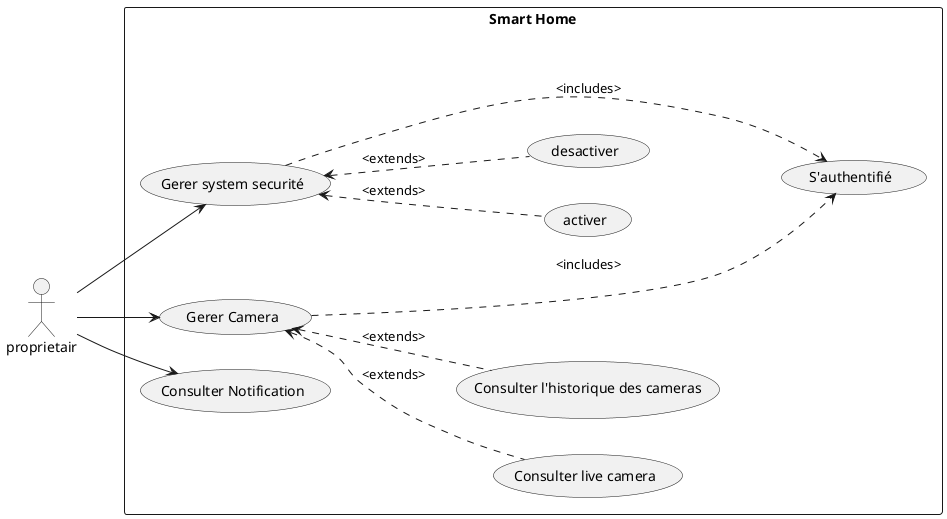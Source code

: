 @startuml
    left to right direction
    actor proprietair as prop
    rectangle "Smart Home"{
        usecase "Gerer system securité" as gss
        usecase "Gerer Camera" as manageCams
        usecase "Consulter live camera" as consultLive
        usecase "Consulter l'historique des cameras" as consultHistory
        usecase activer
        usecase desactiver
        usecase "S'authentifié" as login 
        usecase "Consulter Notification" as consultNotif
    }
    prop --> manageCams
    prop --> gss
    prop --> consultNotif
    gss <.down. activer : <extends>
    gss <.down. desactiver : <extends>
    manageCams <.down. consultHistory : <extends>
    manageCams <.down. consultLive : <extends>
    gss .down..> login : <includes>
    manageCams .down..> login : <includes>
@enduml